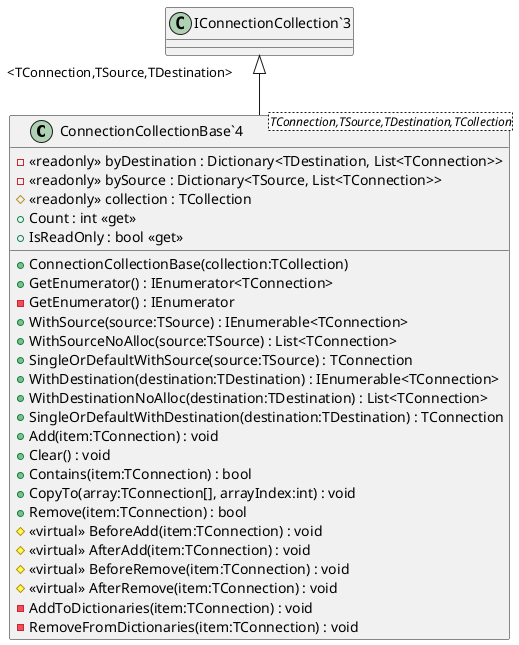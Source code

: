 @startuml
class "ConnectionCollectionBase`4"<TConnection,TSource,TDestination,TCollection> {
    + ConnectionCollectionBase(collection:TCollection)
    - <<readonly>> byDestination : Dictionary<TDestination, List<TConnection>>
    - <<readonly>> bySource : Dictionary<TSource, List<TConnection>>
    # <<readonly>> collection : TCollection
    + Count : int <<get>>
    + IsReadOnly : bool <<get>>
    + GetEnumerator() : IEnumerator<TConnection>
    - GetEnumerator() : IEnumerator
    + WithSource(source:TSource) : IEnumerable<TConnection>
    + WithSourceNoAlloc(source:TSource) : List<TConnection>
    + SingleOrDefaultWithSource(source:TSource) : TConnection
    + WithDestination(destination:TDestination) : IEnumerable<TConnection>
    + WithDestinationNoAlloc(destination:TDestination) : List<TConnection>
    + SingleOrDefaultWithDestination(destination:TDestination) : TConnection
    + Add(item:TConnection) : void
    + Clear() : void
    + Contains(item:TConnection) : bool
    + CopyTo(array:TConnection[], arrayIndex:int) : void
    + Remove(item:TConnection) : bool
    # <<virtual>> BeforeAdd(item:TConnection) : void
    # <<virtual>> AfterAdd(item:TConnection) : void
    # <<virtual>> BeforeRemove(item:TConnection) : void
    # <<virtual>> AfterRemove(item:TConnection) : void
    - AddToDictionaries(item:TConnection) : void
    - RemoveFromDictionaries(item:TConnection) : void
}
"IConnectionCollection`3" "<TConnection,TSource,TDestination>" <|-- "ConnectionCollectionBase`4"
@enduml
